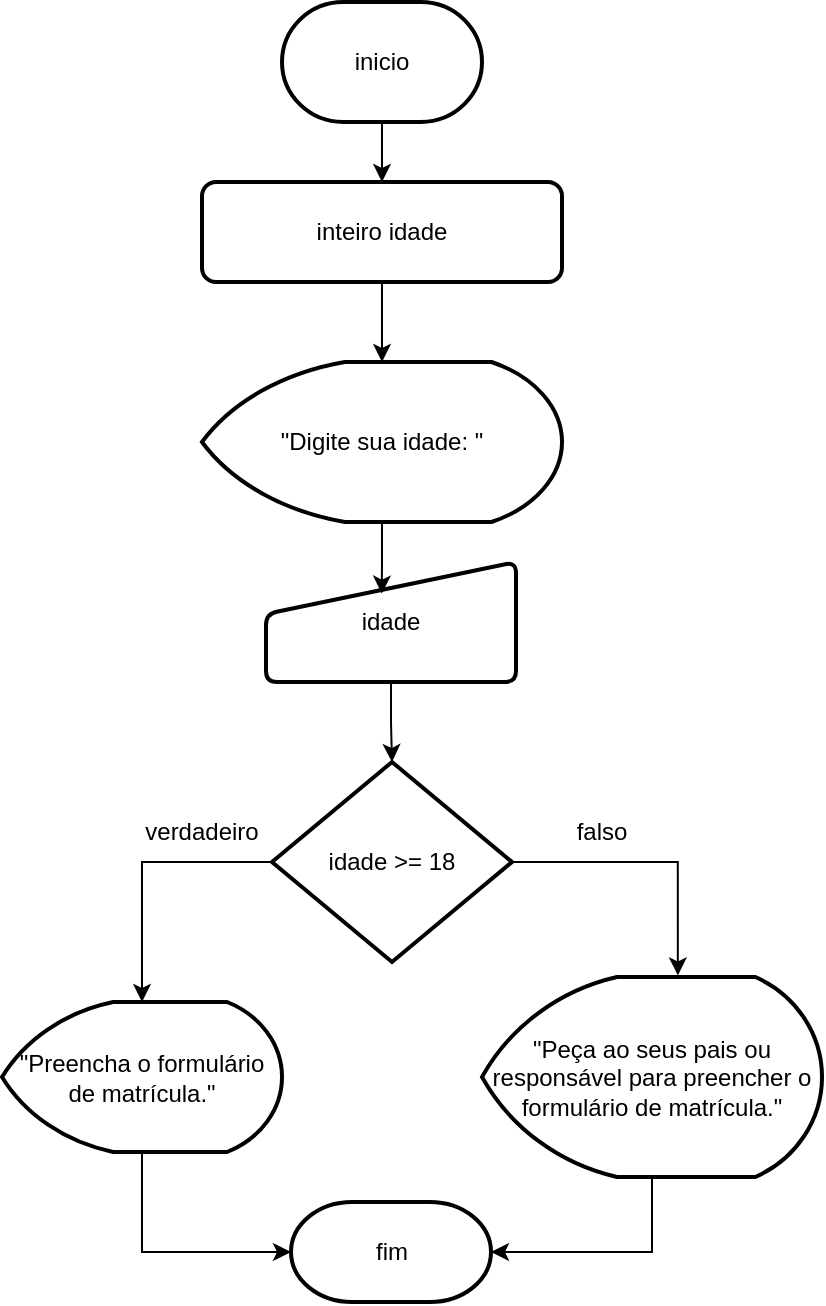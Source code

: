 <mxfile version="28.2.7">
  <diagram name="Página-1" id="pLyITTNkRjiTDKeTJsKQ">
    <mxGraphModel dx="703" dy="294" grid="1" gridSize="10" guides="1" tooltips="1" connect="1" arrows="1" fold="1" page="1" pageScale="1" pageWidth="827" pageHeight="1169" math="0" shadow="0">
      <root>
        <mxCell id="0" />
        <mxCell id="1" parent="0" />
        <mxCell id="CYaQUsnu2t1nLMdqTGqx-3" value="" style="edgeStyle=orthogonalEdgeStyle;rounded=0;orthogonalLoop=1;jettySize=auto;html=1;" edge="1" parent="1" source="CYaQUsnu2t1nLMdqTGqx-1" target="CYaQUsnu2t1nLMdqTGqx-2">
          <mxGeometry relative="1" as="geometry" />
        </mxCell>
        <mxCell id="CYaQUsnu2t1nLMdqTGqx-1" value="inicio" style="strokeWidth=2;html=1;shape=mxgraph.flowchart.terminator;whiteSpace=wrap;" vertex="1" parent="1">
          <mxGeometry x="200" y="20" width="100" height="60" as="geometry" />
        </mxCell>
        <mxCell id="CYaQUsnu2t1nLMdqTGqx-5" value="" style="edgeStyle=orthogonalEdgeStyle;rounded=0;orthogonalLoop=1;jettySize=auto;html=1;" edge="1" parent="1" source="CYaQUsnu2t1nLMdqTGqx-2" target="CYaQUsnu2t1nLMdqTGqx-4">
          <mxGeometry relative="1" as="geometry" />
        </mxCell>
        <mxCell id="CYaQUsnu2t1nLMdqTGqx-2" value="inteiro idade" style="rounded=1;whiteSpace=wrap;html=1;absoluteArcSize=1;arcSize=14;strokeWidth=2;" vertex="1" parent="1">
          <mxGeometry x="160" y="110" width="180" height="50" as="geometry" />
        </mxCell>
        <mxCell id="CYaQUsnu2t1nLMdqTGqx-4" value="&quot;Digite sua idade: &quot;" style="strokeWidth=2;html=1;shape=mxgraph.flowchart.display;whiteSpace=wrap;" vertex="1" parent="1">
          <mxGeometry x="160" y="200" width="180" height="80" as="geometry" />
        </mxCell>
        <mxCell id="CYaQUsnu2t1nLMdqTGqx-9" value="" style="edgeStyle=orthogonalEdgeStyle;rounded=0;orthogonalLoop=1;jettySize=auto;html=1;" edge="1" parent="1" source="CYaQUsnu2t1nLMdqTGqx-6" target="CYaQUsnu2t1nLMdqTGqx-8">
          <mxGeometry relative="1" as="geometry" />
        </mxCell>
        <mxCell id="CYaQUsnu2t1nLMdqTGqx-6" value="idade" style="html=1;strokeWidth=2;shape=manualInput;whiteSpace=wrap;rounded=1;size=26;arcSize=11;" vertex="1" parent="1">
          <mxGeometry x="192" y="300" width="125" height="60" as="geometry" />
        </mxCell>
        <mxCell id="CYaQUsnu2t1nLMdqTGqx-7" style="edgeStyle=orthogonalEdgeStyle;rounded=0;orthogonalLoop=1;jettySize=auto;html=1;entryX=0.463;entryY=0.263;entryDx=0;entryDy=0;entryPerimeter=0;" edge="1" parent="1" source="CYaQUsnu2t1nLMdqTGqx-4" target="CYaQUsnu2t1nLMdqTGqx-6">
          <mxGeometry relative="1" as="geometry" />
        </mxCell>
        <mxCell id="CYaQUsnu2t1nLMdqTGqx-8" value="idade &amp;gt;= 18" style="strokeWidth=2;html=1;shape=mxgraph.flowchart.decision;whiteSpace=wrap;" vertex="1" parent="1">
          <mxGeometry x="195" y="400" width="120" height="100" as="geometry" />
        </mxCell>
        <mxCell id="CYaQUsnu2t1nLMdqTGqx-10" value="&quot;Preencha o formulário de matrícula.&quot;" style="strokeWidth=2;html=1;shape=mxgraph.flowchart.display;whiteSpace=wrap;" vertex="1" parent="1">
          <mxGeometry x="60" y="520" width="140" height="75" as="geometry" />
        </mxCell>
        <mxCell id="CYaQUsnu2t1nLMdqTGqx-11" style="edgeStyle=orthogonalEdgeStyle;rounded=0;orthogonalLoop=1;jettySize=auto;html=1;entryX=0.5;entryY=0;entryDx=0;entryDy=0;entryPerimeter=0;" edge="1" parent="1" source="CYaQUsnu2t1nLMdqTGqx-8" target="CYaQUsnu2t1nLMdqTGqx-10">
          <mxGeometry relative="1" as="geometry">
            <Array as="points">
              <mxPoint x="130" y="450" />
            </Array>
          </mxGeometry>
        </mxCell>
        <mxCell id="CYaQUsnu2t1nLMdqTGqx-12" value="&quot;Peça ao seus pais ou responsável para preencher o formulário de matrícula.&quot;" style="strokeWidth=2;html=1;shape=mxgraph.flowchart.display;whiteSpace=wrap;" vertex="1" parent="1">
          <mxGeometry x="300" y="507.5" width="170" height="100" as="geometry" />
        </mxCell>
        <mxCell id="CYaQUsnu2t1nLMdqTGqx-13" style="edgeStyle=orthogonalEdgeStyle;rounded=0;orthogonalLoop=1;jettySize=auto;html=1;entryX=0.576;entryY=-0.008;entryDx=0;entryDy=0;entryPerimeter=0;" edge="1" parent="1" source="CYaQUsnu2t1nLMdqTGqx-8" target="CYaQUsnu2t1nLMdqTGqx-12">
          <mxGeometry relative="1" as="geometry">
            <Array as="points">
              <mxPoint x="398" y="450" />
            </Array>
          </mxGeometry>
        </mxCell>
        <mxCell id="CYaQUsnu2t1nLMdqTGqx-14" value="verdadeiro" style="text;html=1;whiteSpace=wrap;strokeColor=none;fillColor=none;align=center;verticalAlign=middle;rounded=0;" vertex="1" parent="1">
          <mxGeometry x="130" y="420" width="60" height="30" as="geometry" />
        </mxCell>
        <mxCell id="CYaQUsnu2t1nLMdqTGqx-15" value="falso" style="text;html=1;whiteSpace=wrap;strokeColor=none;fillColor=none;align=center;verticalAlign=middle;rounded=0;" vertex="1" parent="1">
          <mxGeometry x="330" y="420" width="60" height="30" as="geometry" />
        </mxCell>
        <mxCell id="CYaQUsnu2t1nLMdqTGqx-16" value="fim" style="strokeWidth=2;html=1;shape=mxgraph.flowchart.terminator;whiteSpace=wrap;" vertex="1" parent="1">
          <mxGeometry x="204.5" y="620" width="100" height="50" as="geometry" />
        </mxCell>
        <mxCell id="CYaQUsnu2t1nLMdqTGqx-17" style="edgeStyle=orthogonalEdgeStyle;rounded=0;orthogonalLoop=1;jettySize=auto;html=1;entryX=0;entryY=0.5;entryDx=0;entryDy=0;entryPerimeter=0;" edge="1" parent="1" source="CYaQUsnu2t1nLMdqTGqx-10" target="CYaQUsnu2t1nLMdqTGqx-16">
          <mxGeometry relative="1" as="geometry">
            <Array as="points">
              <mxPoint x="130" y="645" />
            </Array>
          </mxGeometry>
        </mxCell>
        <mxCell id="CYaQUsnu2t1nLMdqTGqx-18" style="edgeStyle=orthogonalEdgeStyle;rounded=0;orthogonalLoop=1;jettySize=auto;html=1;entryX=1;entryY=0.5;entryDx=0;entryDy=0;entryPerimeter=0;" edge="1" parent="1" source="CYaQUsnu2t1nLMdqTGqx-12" target="CYaQUsnu2t1nLMdqTGqx-16">
          <mxGeometry relative="1" as="geometry" />
        </mxCell>
      </root>
    </mxGraphModel>
  </diagram>
</mxfile>
